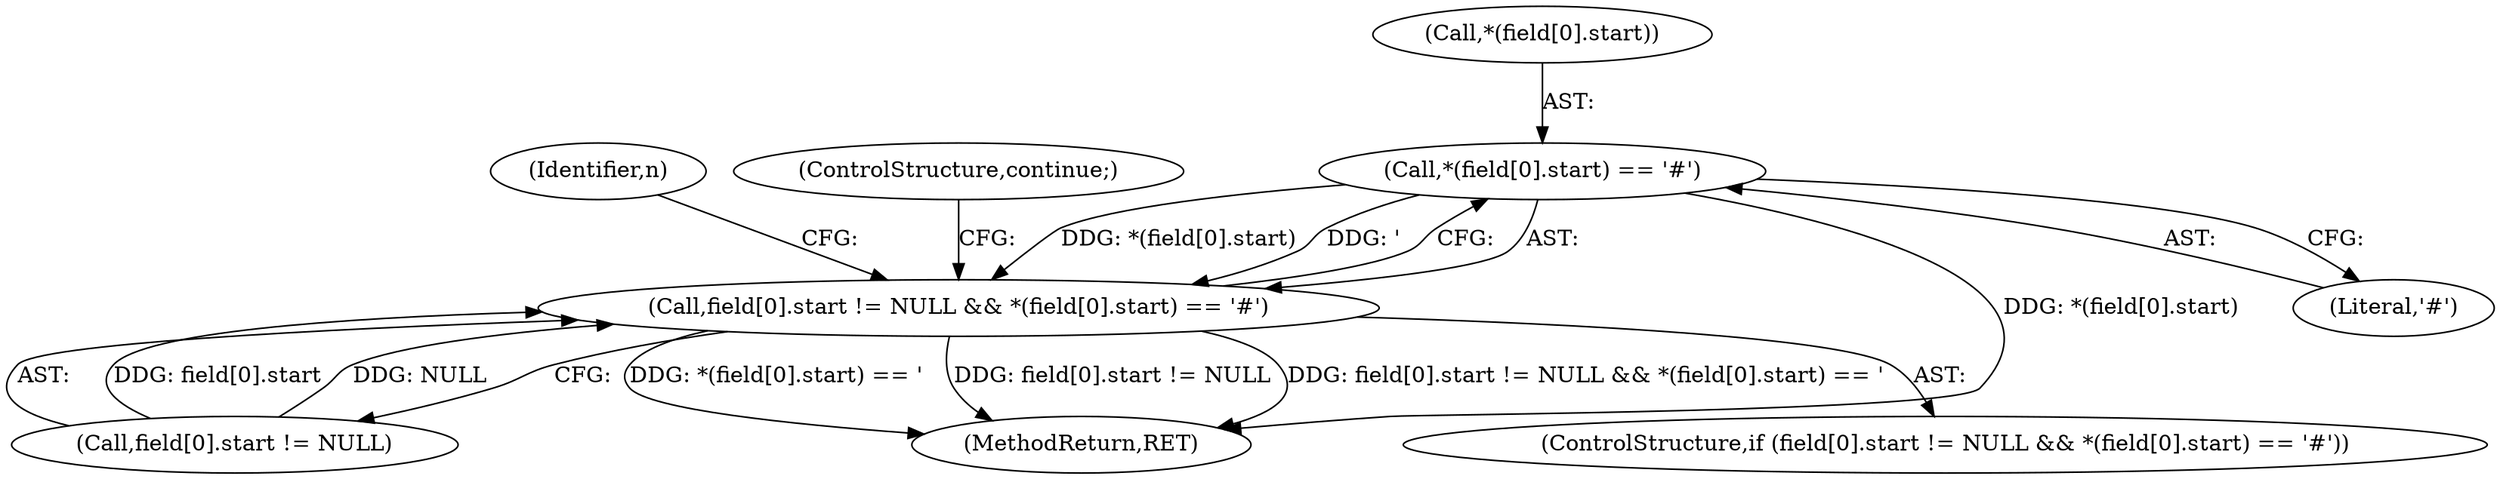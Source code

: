 digraph "0_libarchive_15bf44fd2c1ad0e3fd87048b3fcc90c4dcff1175@array" {
"1000250" [label="(Call,*(field[0].start) == '#')"];
"1000242" [label="(Call,field[0].start != NULL && *(field[0].start) == '#')"];
"1000250" [label="(Call,*(field[0].start) == '#')"];
"1000261" [label="(Identifier,n)"];
"1001007" [label="(MethodReturn,RET)"];
"1000259" [label="(ControlStructure,continue;)"];
"1000251" [label="(Call,*(field[0].start))"];
"1000243" [label="(Call,field[0].start != NULL)"];
"1000241" [label="(ControlStructure,if (field[0].start != NULL && *(field[0].start) == '#'))"];
"1000257" [label="(Literal,'#')"];
"1000242" [label="(Call,field[0].start != NULL && *(field[0].start) == '#')"];
"1000250" -> "1000242"  [label="AST: "];
"1000250" -> "1000257"  [label="CFG: "];
"1000251" -> "1000250"  [label="AST: "];
"1000257" -> "1000250"  [label="AST: "];
"1000242" -> "1000250"  [label="CFG: "];
"1000250" -> "1001007"  [label="DDG: *(field[0].start)"];
"1000250" -> "1000242"  [label="DDG: *(field[0].start)"];
"1000250" -> "1000242"  [label="DDG: '"];
"1000242" -> "1000241"  [label="AST: "];
"1000242" -> "1000243"  [label="CFG: "];
"1000243" -> "1000242"  [label="AST: "];
"1000259" -> "1000242"  [label="CFG: "];
"1000261" -> "1000242"  [label="CFG: "];
"1000242" -> "1001007"  [label="DDG: field[0].start != NULL && *(field[0].start) == '"];
"1000242" -> "1001007"  [label="DDG: *(field[0].start) == '"];
"1000242" -> "1001007"  [label="DDG: field[0].start != NULL"];
"1000243" -> "1000242"  [label="DDG: field[0].start"];
"1000243" -> "1000242"  [label="DDG: NULL"];
}
